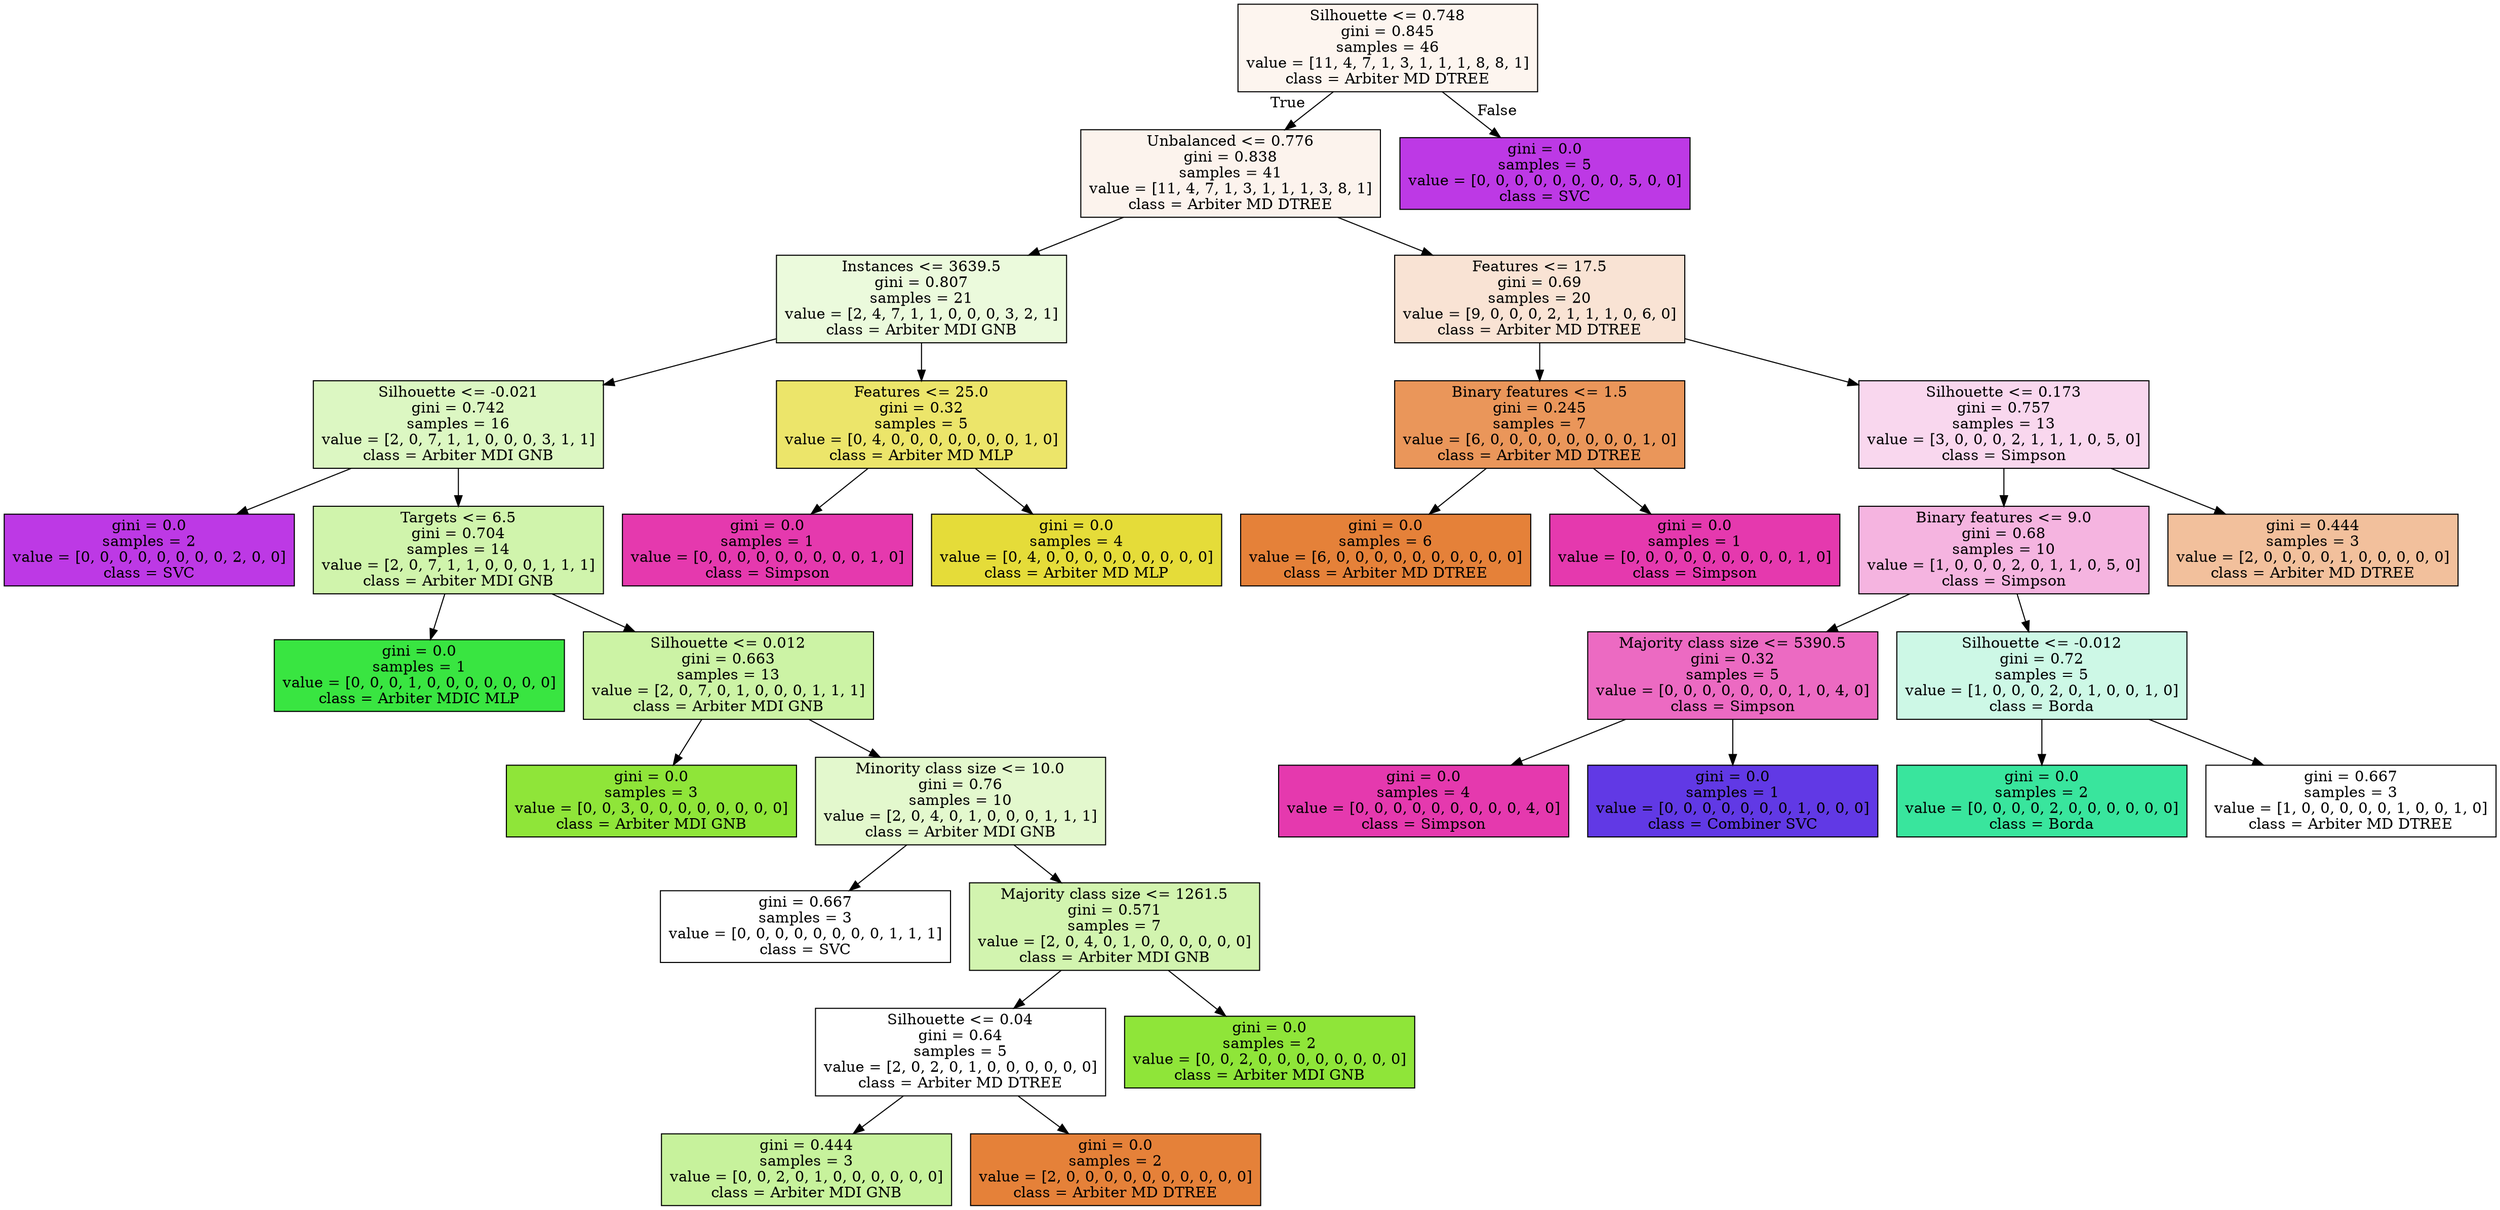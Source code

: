 digraph Tree {
node [shape=box, style="filled", color="black"] ;
0 [label="Silhouette <= 0.748\ngini = 0.845\nsamples = 46\nvalue = [11, 4, 7, 1, 3, 1, 1, 1, 8, 8, 1]\nclass = Arbiter MD DTREE", fillcolor="#e5813914"] ;
1 [label="Unbalanced <= 0.776\ngini = 0.838\nsamples = 41\nvalue = [11, 4, 7, 1, 3, 1, 1, 1, 3, 8, 1]\nclass = Arbiter MD DTREE", fillcolor="#e5813917"] ;
0 -> 1 [labeldistance=2.5, labelangle=45, headlabel="True"] ;
2 [label="Instances <= 3639.5\ngini = 0.807\nsamples = 21\nvalue = [2, 4, 7, 1, 1, 0, 0, 0, 3, 2, 1]\nclass = Arbiter MDI GNB", fillcolor="#8fe5392d"] ;
1 -> 2 ;
3 [label="Silhouette <= -0.021\ngini = 0.742\nsamples = 16\nvalue = [2, 0, 7, 1, 1, 0, 0, 0, 3, 1, 1]\nclass = Arbiter MDI GNB", fillcolor="#8fe5394e"] ;
2 -> 3 ;
4 [label="gini = 0.0\nsamples = 2\nvalue = [0, 0, 0, 0, 0, 0, 0, 0, 2, 0, 0]\nclass = SVC", fillcolor="#bd39e5ff"] ;
3 -> 4 ;
5 [label="Targets <= 6.5\ngini = 0.704\nsamples = 14\nvalue = [2, 0, 7, 1, 1, 0, 0, 0, 1, 1, 1]\nclass = Arbiter MDI GNB", fillcolor="#8fe5396a"] ;
3 -> 5 ;
6 [label="gini = 0.0\nsamples = 1\nvalue = [0, 0, 0, 1, 0, 0, 0, 0, 0, 0, 0]\nclass = Arbiter MDIC MLP", fillcolor="#39e541ff"] ;
5 -> 6 ;
7 [label="Silhouette <= 0.012\ngini = 0.663\nsamples = 13\nvalue = [2, 0, 7, 0, 1, 0, 0, 0, 1, 1, 1]\nclass = Arbiter MDI GNB", fillcolor="#8fe53974"] ;
5 -> 7 ;
8 [label="gini = 0.0\nsamples = 3\nvalue = [0, 0, 3, 0, 0, 0, 0, 0, 0, 0, 0]\nclass = Arbiter MDI GNB", fillcolor="#8fe539ff"] ;
7 -> 8 ;
9 [label="Minority class size <= 10.0\ngini = 0.76\nsamples = 10\nvalue = [2, 0, 4, 0, 1, 0, 0, 0, 1, 1, 1]\nclass = Arbiter MDI GNB", fillcolor="#8fe53940"] ;
7 -> 9 ;
10 [label="gini = 0.667\nsamples = 3\nvalue = [0, 0, 0, 0, 0, 0, 0, 0, 1, 1, 1]\nclass = SVC", fillcolor="#bd39e500"] ;
9 -> 10 ;
11 [label="Majority class size <= 1261.5\ngini = 0.571\nsamples = 7\nvalue = [2, 0, 4, 0, 1, 0, 0, 0, 0, 0, 0]\nclass = Arbiter MDI GNB", fillcolor="#8fe53966"] ;
9 -> 11 ;
12 [label="Silhouette <= 0.04\ngini = 0.64\nsamples = 5\nvalue = [2, 0, 2, 0, 1, 0, 0, 0, 0, 0, 0]\nclass = Arbiter MD DTREE", fillcolor="#e5813900"] ;
11 -> 12 ;
13 [label="gini = 0.444\nsamples = 3\nvalue = [0, 0, 2, 0, 1, 0, 0, 0, 0, 0, 0]\nclass = Arbiter MDI GNB", fillcolor="#8fe5397f"] ;
12 -> 13 ;
14 [label="gini = 0.0\nsamples = 2\nvalue = [2, 0, 0, 0, 0, 0, 0, 0, 0, 0, 0]\nclass = Arbiter MD DTREE", fillcolor="#e58139ff"] ;
12 -> 14 ;
15 [label="gini = 0.0\nsamples = 2\nvalue = [0, 0, 2, 0, 0, 0, 0, 0, 0, 0, 0]\nclass = Arbiter MDI GNB", fillcolor="#8fe539ff"] ;
11 -> 15 ;
16 [label="Features <= 25.0\ngini = 0.32\nsamples = 5\nvalue = [0, 4, 0, 0, 0, 0, 0, 0, 0, 1, 0]\nclass = Arbiter MD MLP", fillcolor="#e5dc39bf"] ;
2 -> 16 ;
17 [label="gini = 0.0\nsamples = 1\nvalue = [0, 0, 0, 0, 0, 0, 0, 0, 0, 1, 0]\nclass = Simpson", fillcolor="#e539aeff"] ;
16 -> 17 ;
18 [label="gini = 0.0\nsamples = 4\nvalue = [0, 4, 0, 0, 0, 0, 0, 0, 0, 0, 0]\nclass = Arbiter MD MLP", fillcolor="#e5dc39ff"] ;
16 -> 18 ;
19 [label="Features <= 17.5\ngini = 0.69\nsamples = 20\nvalue = [9, 0, 0, 0, 2, 1, 1, 1, 0, 6, 0]\nclass = Arbiter MD DTREE", fillcolor="#e5813937"] ;
1 -> 19 ;
20 [label="Binary features <= 1.5\ngini = 0.245\nsamples = 7\nvalue = [6, 0, 0, 0, 0, 0, 0, 0, 0, 1, 0]\nclass = Arbiter MD DTREE", fillcolor="#e58139d4"] ;
19 -> 20 ;
21 [label="gini = 0.0\nsamples = 6\nvalue = [6, 0, 0, 0, 0, 0, 0, 0, 0, 0, 0]\nclass = Arbiter MD DTREE", fillcolor="#e58139ff"] ;
20 -> 21 ;
22 [label="gini = 0.0\nsamples = 1\nvalue = [0, 0, 0, 0, 0, 0, 0, 0, 0, 1, 0]\nclass = Simpson", fillcolor="#e539aeff"] ;
20 -> 22 ;
23 [label="Silhouette <= 0.173\ngini = 0.757\nsamples = 13\nvalue = [3, 0, 0, 0, 2, 1, 1, 1, 0, 5, 0]\nclass = Simpson", fillcolor="#e539ae33"] ;
19 -> 23 ;
24 [label="Binary features <= 9.0\ngini = 0.68\nsamples = 10\nvalue = [1, 0, 0, 0, 2, 0, 1, 1, 0, 5, 0]\nclass = Simpson", fillcolor="#e539ae60"] ;
23 -> 24 ;
25 [label="Majority class size <= 5390.5\ngini = 0.32\nsamples = 5\nvalue = [0, 0, 0, 0, 0, 0, 0, 1, 0, 4, 0]\nclass = Simpson", fillcolor="#e539aebf"] ;
24 -> 25 ;
26 [label="gini = 0.0\nsamples = 4\nvalue = [0, 0, 0, 0, 0, 0, 0, 0, 0, 4, 0]\nclass = Simpson", fillcolor="#e539aeff"] ;
25 -> 26 ;
27 [label="gini = 0.0\nsamples = 1\nvalue = [0, 0, 0, 0, 0, 0, 0, 1, 0, 0, 0]\nclass = Combiner SVC", fillcolor="#6139e5ff"] ;
25 -> 27 ;
28 [label="Silhouette <= -0.012\ngini = 0.72\nsamples = 5\nvalue = [1, 0, 0, 0, 2, 0, 1, 0, 0, 1, 0]\nclass = Borda", fillcolor="#39e59d40"] ;
24 -> 28 ;
29 [label="gini = 0.0\nsamples = 2\nvalue = [0, 0, 0, 0, 2, 0, 0, 0, 0, 0, 0]\nclass = Borda", fillcolor="#39e59dff"] ;
28 -> 29 ;
30 [label="gini = 0.667\nsamples = 3\nvalue = [1, 0, 0, 0, 0, 0, 1, 0, 0, 1, 0]\nclass = Arbiter MD DTREE", fillcolor="#e5813900"] ;
28 -> 30 ;
31 [label="gini = 0.444\nsamples = 3\nvalue = [2, 0, 0, 0, 0, 1, 0, 0, 0, 0, 0]\nclass = Arbiter MD DTREE", fillcolor="#e581397f"] ;
23 -> 31 ;
32 [label="gini = 0.0\nsamples = 5\nvalue = [0, 0, 0, 0, 0, 0, 0, 0, 5, 0, 0]\nclass = SVC", fillcolor="#bd39e5ff"] ;
0 -> 32 [labeldistance=2.5, labelangle=-45, headlabel="False"] ;
}